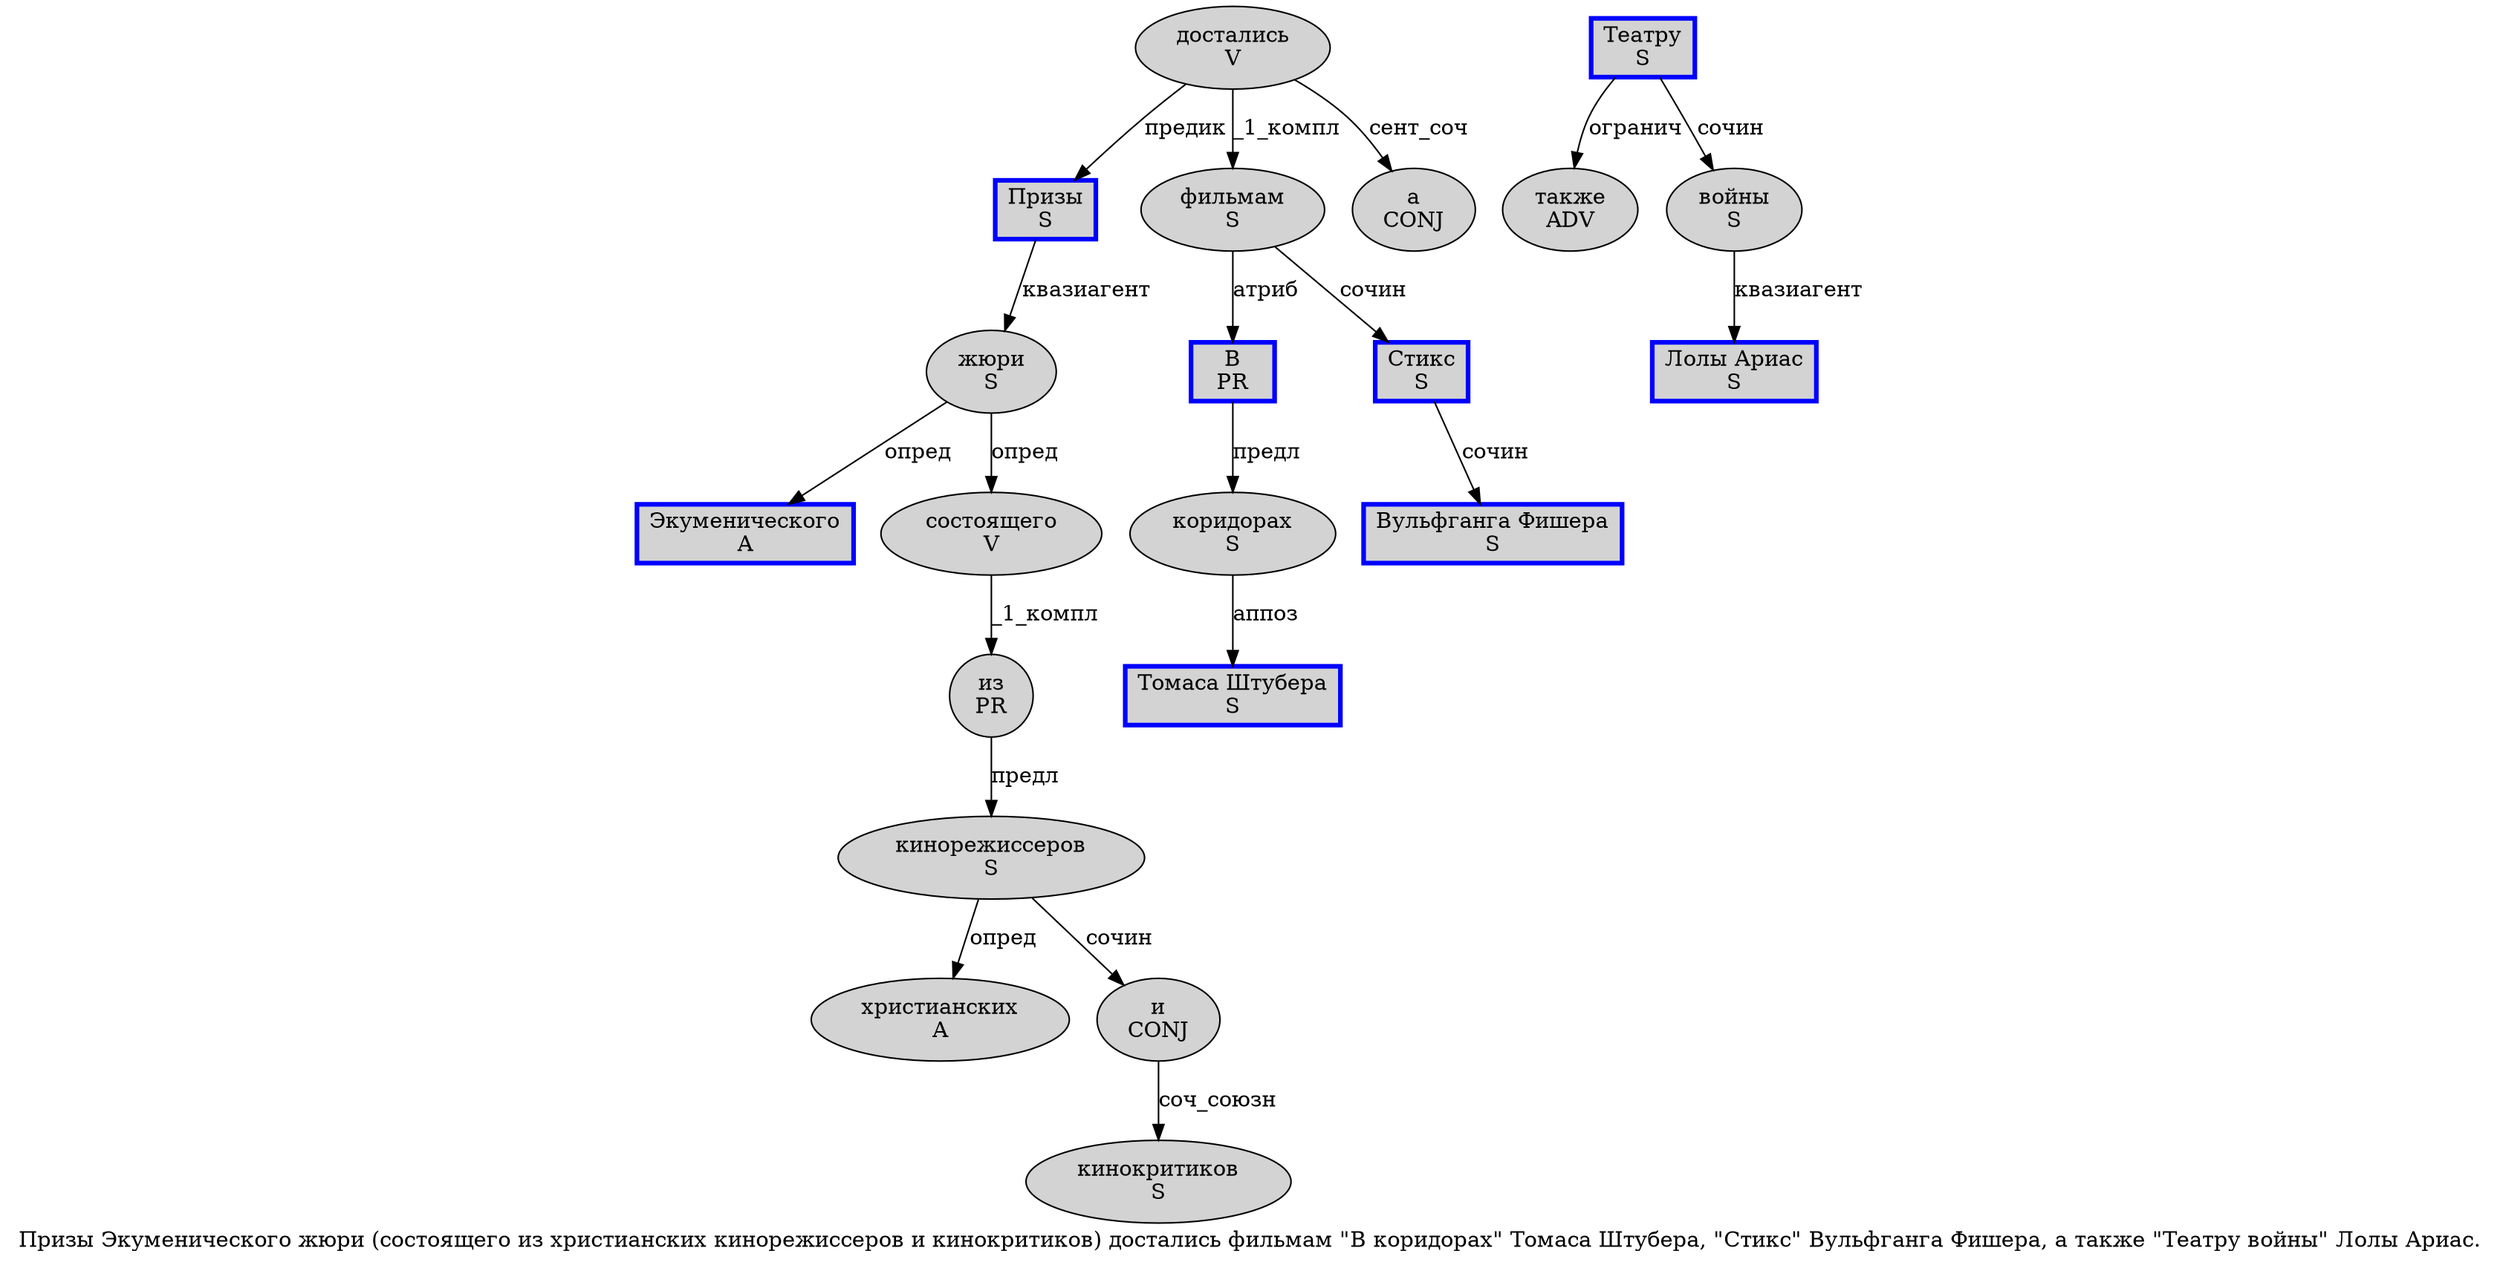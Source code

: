 digraph SENTENCE_1256 {
	graph [label="Призы Экуменического жюри (состоящего из христианских кинорежиссеров и кинокритиков) достались фильмам \"В коридорах\" Томаса Штубера, \"Стикс\" Вульфганга Фишера, а также \"Театру войны\" Лолы Ариас."]
	node [style=filled]
		0 [label="Призы
S" color=blue fillcolor=lightgray penwidth=3 shape=box]
		1 [label="Экуменического
A" color=blue fillcolor=lightgray penwidth=3 shape=box]
		2 [label="жюри
S" color="" fillcolor=lightgray penwidth=1 shape=ellipse]
		4 [label="состоящего
V" color="" fillcolor=lightgray penwidth=1 shape=ellipse]
		5 [label="из
PR" color="" fillcolor=lightgray penwidth=1 shape=ellipse]
		6 [label="христианских
A" color="" fillcolor=lightgray penwidth=1 shape=ellipse]
		7 [label="кинорежиссеров
S" color="" fillcolor=lightgray penwidth=1 shape=ellipse]
		8 [label="и
CONJ" color="" fillcolor=lightgray penwidth=1 shape=ellipse]
		9 [label="кинокритиков
S" color="" fillcolor=lightgray penwidth=1 shape=ellipse]
		11 [label="достались
V" color="" fillcolor=lightgray penwidth=1 shape=ellipse]
		12 [label="фильмам
S" color="" fillcolor=lightgray penwidth=1 shape=ellipse]
		14 [label="В
PR" color=blue fillcolor=lightgray penwidth=3 shape=box]
		15 [label="коридорах
S" color="" fillcolor=lightgray penwidth=1 shape=ellipse]
		17 [label="Томаса Штубера
S" color=blue fillcolor=lightgray penwidth=3 shape=box]
		20 [label="Стикс
S" color=blue fillcolor=lightgray penwidth=3 shape=box]
		22 [label="Вульфганга Фишера
S" color=blue fillcolor=lightgray penwidth=3 shape=box]
		24 [label="а
CONJ" color="" fillcolor=lightgray penwidth=1 shape=ellipse]
		25 [label="также
ADV" color="" fillcolor=lightgray penwidth=1 shape=ellipse]
		27 [label="Театру
S" color=blue fillcolor=lightgray penwidth=3 shape=box]
		28 [label="войны
S" color="" fillcolor=lightgray penwidth=1 shape=ellipse]
		30 [label="Лолы Ариас
S" color=blue fillcolor=lightgray penwidth=3 shape=box]
			15 -> 17 [label="аппоз"]
			12 -> 14 [label="атриб"]
			12 -> 20 [label="сочин"]
			11 -> 0 [label="предик"]
			11 -> 12 [label="_1_компл"]
			11 -> 24 [label="сент_соч"]
			8 -> 9 [label="соч_союзн"]
			28 -> 30 [label="квазиагент"]
			27 -> 25 [label="огранич"]
			27 -> 28 [label="сочин"]
			20 -> 22 [label="сочин"]
			4 -> 5 [label="_1_компл"]
			14 -> 15 [label="предл"]
			5 -> 7 [label="предл"]
			7 -> 6 [label="опред"]
			7 -> 8 [label="сочин"]
			2 -> 1 [label="опред"]
			2 -> 4 [label="опред"]
			0 -> 2 [label="квазиагент"]
}